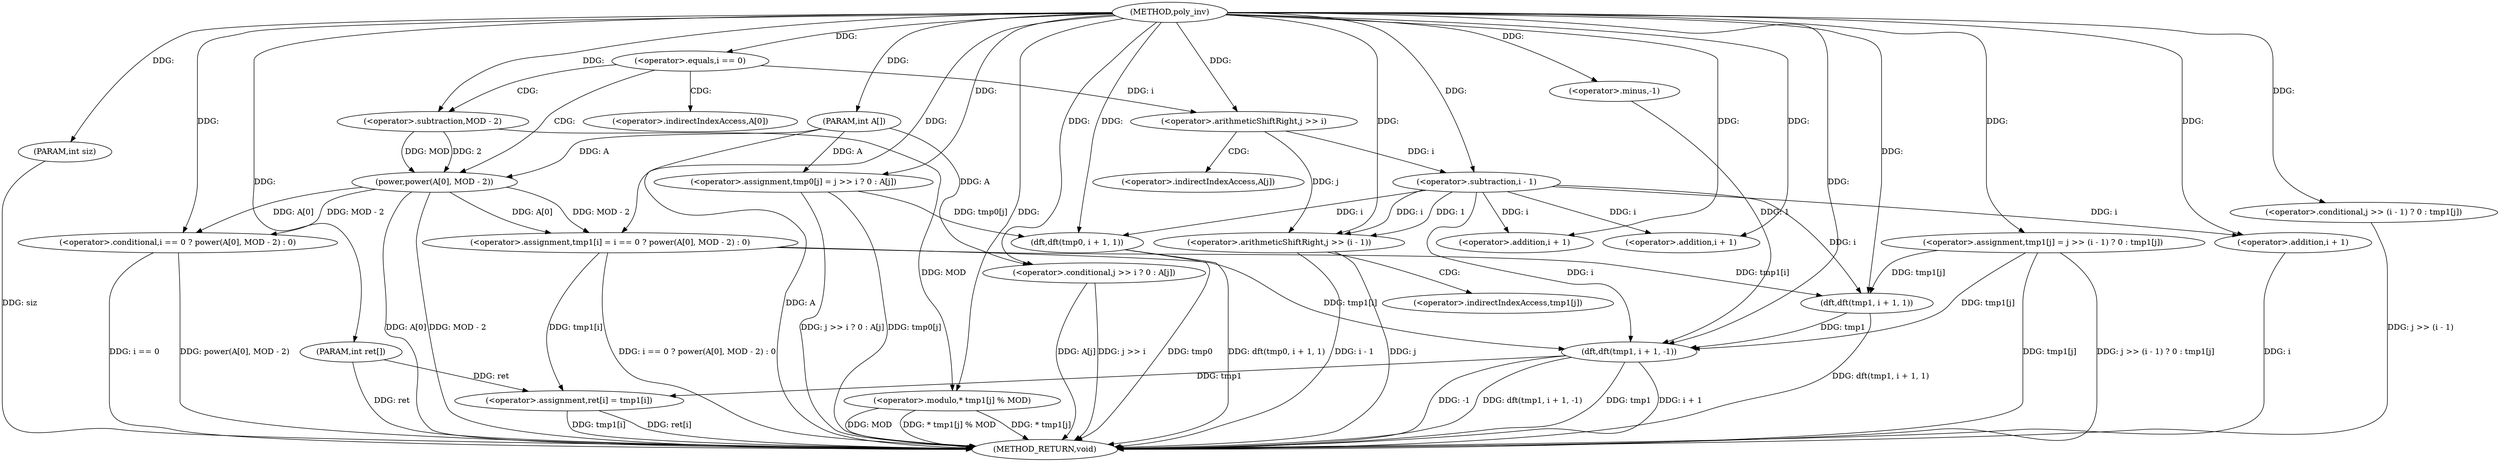 digraph "poly_inv" {  
"1000429" [label = "(METHOD,poly_inv)" ]
"1000509" [label = "(METHOD_RETURN,void)" ]
"1000430" [label = "(PARAM,int A[])" ]
"1000431" [label = "(PARAM,int ret[])" ]
"1000432" [label = "(PARAM,int siz)" ]
"1000434" [label = "(<operator>.assignment,tmp1[i] = i == 0 ? power(A[0], MOD - 2) : 0)" ]
"1000502" [label = "(<operator>.assignment,ret[i] = tmp1[i])" ]
"1000451" [label = "(<operator>.assignment,tmp0[j] = j >> i ? 0 : A[j])" ]
"1000463" [label = "(<operator>.assignment,tmp1[j] = j >> (i - 1) ? 0 : tmp1[j])" ]
"1000477" [label = "(dft,dft(tmp0, i + 1, 1))" ]
"1000483" [label = "(dft,dft(tmp1, i + 1, 1))" ]
"1000489" [label = "(<operator>.modulo,* tmp1[j] % MOD)" ]
"1000495" [label = "(dft,dft(tmp1, i + 1, -1))" ]
"1000438" [label = "(<operator>.conditional,i == 0 ? power(A[0], MOD - 2) : 0)" ]
"1000439" [label = "(<operator>.equals,i == 0)" ]
"1000442" [label = "(power,power(A[0], MOD - 2))" ]
"1000455" [label = "(<operator>.conditional,j >> i ? 0 : A[j])" ]
"1000467" [label = "(<operator>.conditional,j >> (i - 1) ? 0 : tmp1[j])" ]
"1000479" [label = "(<operator>.addition,i + 1)" ]
"1000485" [label = "(<operator>.addition,i + 1)" ]
"1000497" [label = "(<operator>.addition,i + 1)" ]
"1000500" [label = "(<operator>.minus,-1)" ]
"1000446" [label = "(<operator>.subtraction,MOD - 2)" ]
"1000456" [label = "(<operator>.arithmeticShiftRight,j >> i)" ]
"1000468" [label = "(<operator>.arithmeticShiftRight,j >> (i - 1))" ]
"1000470" [label = "(<operator>.subtraction,i - 1)" ]
"1000443" [label = "(<operator>.indirectIndexAccess,A[0])" ]
"1000460" [label = "(<operator>.indirectIndexAccess,A[j])" ]
"1000474" [label = "(<operator>.indirectIndexAccess,tmp1[j])" ]
  "1000430" -> "1000509"  [ label = "DDG: A"] 
  "1000431" -> "1000509"  [ label = "DDG: ret"] 
  "1000432" -> "1000509"  [ label = "DDG: siz"] 
  "1000438" -> "1000509"  [ label = "DDG: i == 0"] 
  "1000442" -> "1000509"  [ label = "DDG: A[0]"] 
  "1000442" -> "1000509"  [ label = "DDG: MOD - 2"] 
  "1000438" -> "1000509"  [ label = "DDG: power(A[0], MOD - 2)"] 
  "1000434" -> "1000509"  [ label = "DDG: i == 0 ? power(A[0], MOD - 2) : 0"] 
  "1000451" -> "1000509"  [ label = "DDG: tmp0[j]"] 
  "1000455" -> "1000509"  [ label = "DDG: j >> i"] 
  "1000455" -> "1000509"  [ label = "DDG: A[j]"] 
  "1000451" -> "1000509"  [ label = "DDG: j >> i ? 0 : A[j]"] 
  "1000463" -> "1000509"  [ label = "DDG: tmp1[j]"] 
  "1000468" -> "1000509"  [ label = "DDG: j"] 
  "1000468" -> "1000509"  [ label = "DDG: i - 1"] 
  "1000467" -> "1000509"  [ label = "DDG: j >> (i - 1)"] 
  "1000463" -> "1000509"  [ label = "DDG: j >> (i - 1) ? 0 : tmp1[j]"] 
  "1000477" -> "1000509"  [ label = "DDG: tmp0"] 
  "1000477" -> "1000509"  [ label = "DDG: dft(tmp0, i + 1, 1)"] 
  "1000483" -> "1000509"  [ label = "DDG: dft(tmp1, i + 1, 1)"] 
  "1000489" -> "1000509"  [ label = "DDG: * tmp1[j]"] 
  "1000489" -> "1000509"  [ label = "DDG: MOD"] 
  "1000489" -> "1000509"  [ label = "DDG: * tmp1[j] % MOD"] 
  "1000495" -> "1000509"  [ label = "DDG: tmp1"] 
  "1000497" -> "1000509"  [ label = "DDG: i"] 
  "1000495" -> "1000509"  [ label = "DDG: i + 1"] 
  "1000495" -> "1000509"  [ label = "DDG: -1"] 
  "1000495" -> "1000509"  [ label = "DDG: dft(tmp1, i + 1, -1)"] 
  "1000502" -> "1000509"  [ label = "DDG: ret[i]"] 
  "1000502" -> "1000509"  [ label = "DDG: tmp1[i]"] 
  "1000429" -> "1000430"  [ label = "DDG: "] 
  "1000429" -> "1000431"  [ label = "DDG: "] 
  "1000429" -> "1000432"  [ label = "DDG: "] 
  "1000442" -> "1000434"  [ label = "DDG: A[0]"] 
  "1000442" -> "1000434"  [ label = "DDG: MOD - 2"] 
  "1000429" -> "1000434"  [ label = "DDG: "] 
  "1000434" -> "1000502"  [ label = "DDG: tmp1[i]"] 
  "1000495" -> "1000502"  [ label = "DDG: tmp1"] 
  "1000429" -> "1000451"  [ label = "DDG: "] 
  "1000430" -> "1000451"  [ label = "DDG: A"] 
  "1000429" -> "1000463"  [ label = "DDG: "] 
  "1000431" -> "1000502"  [ label = "DDG: ret"] 
  "1000442" -> "1000438"  [ label = "DDG: A[0]"] 
  "1000442" -> "1000438"  [ label = "DDG: MOD - 2"] 
  "1000429" -> "1000438"  [ label = "DDG: "] 
  "1000451" -> "1000477"  [ label = "DDG: tmp0[j]"] 
  "1000429" -> "1000477"  [ label = "DDG: "] 
  "1000470" -> "1000477"  [ label = "DDG: i"] 
  "1000434" -> "1000483"  [ label = "DDG: tmp1[i]"] 
  "1000463" -> "1000483"  [ label = "DDG: tmp1[j]"] 
  "1000429" -> "1000483"  [ label = "DDG: "] 
  "1000470" -> "1000483"  [ label = "DDG: i"] 
  "1000446" -> "1000489"  [ label = "DDG: MOD"] 
  "1000429" -> "1000489"  [ label = "DDG: "] 
  "1000434" -> "1000495"  [ label = "DDG: tmp1[i]"] 
  "1000463" -> "1000495"  [ label = "DDG: tmp1[j]"] 
  "1000483" -> "1000495"  [ label = "DDG: tmp1"] 
  "1000429" -> "1000495"  [ label = "DDG: "] 
  "1000470" -> "1000495"  [ label = "DDG: i"] 
  "1000500" -> "1000495"  [ label = "DDG: 1"] 
  "1000429" -> "1000439"  [ label = "DDG: "] 
  "1000430" -> "1000442"  [ label = "DDG: A"] 
  "1000446" -> "1000442"  [ label = "DDG: MOD"] 
  "1000446" -> "1000442"  [ label = "DDG: 2"] 
  "1000429" -> "1000455"  [ label = "DDG: "] 
  "1000430" -> "1000455"  [ label = "DDG: A"] 
  "1000429" -> "1000467"  [ label = "DDG: "] 
  "1000470" -> "1000479"  [ label = "DDG: i"] 
  "1000429" -> "1000479"  [ label = "DDG: "] 
  "1000429" -> "1000485"  [ label = "DDG: "] 
  "1000470" -> "1000485"  [ label = "DDG: i"] 
  "1000429" -> "1000497"  [ label = "DDG: "] 
  "1000470" -> "1000497"  [ label = "DDG: i"] 
  "1000429" -> "1000500"  [ label = "DDG: "] 
  "1000429" -> "1000446"  [ label = "DDG: "] 
  "1000429" -> "1000456"  [ label = "DDG: "] 
  "1000439" -> "1000456"  [ label = "DDG: i"] 
  "1000456" -> "1000468"  [ label = "DDG: j"] 
  "1000429" -> "1000468"  [ label = "DDG: "] 
  "1000470" -> "1000468"  [ label = "DDG: i"] 
  "1000470" -> "1000468"  [ label = "DDG: 1"] 
  "1000456" -> "1000470"  [ label = "DDG: i"] 
  "1000429" -> "1000470"  [ label = "DDG: "] 
  "1000439" -> "1000443"  [ label = "CDG: "] 
  "1000439" -> "1000446"  [ label = "CDG: "] 
  "1000439" -> "1000442"  [ label = "CDG: "] 
  "1000456" -> "1000460"  [ label = "CDG: "] 
  "1000468" -> "1000474"  [ label = "CDG: "] 
}
